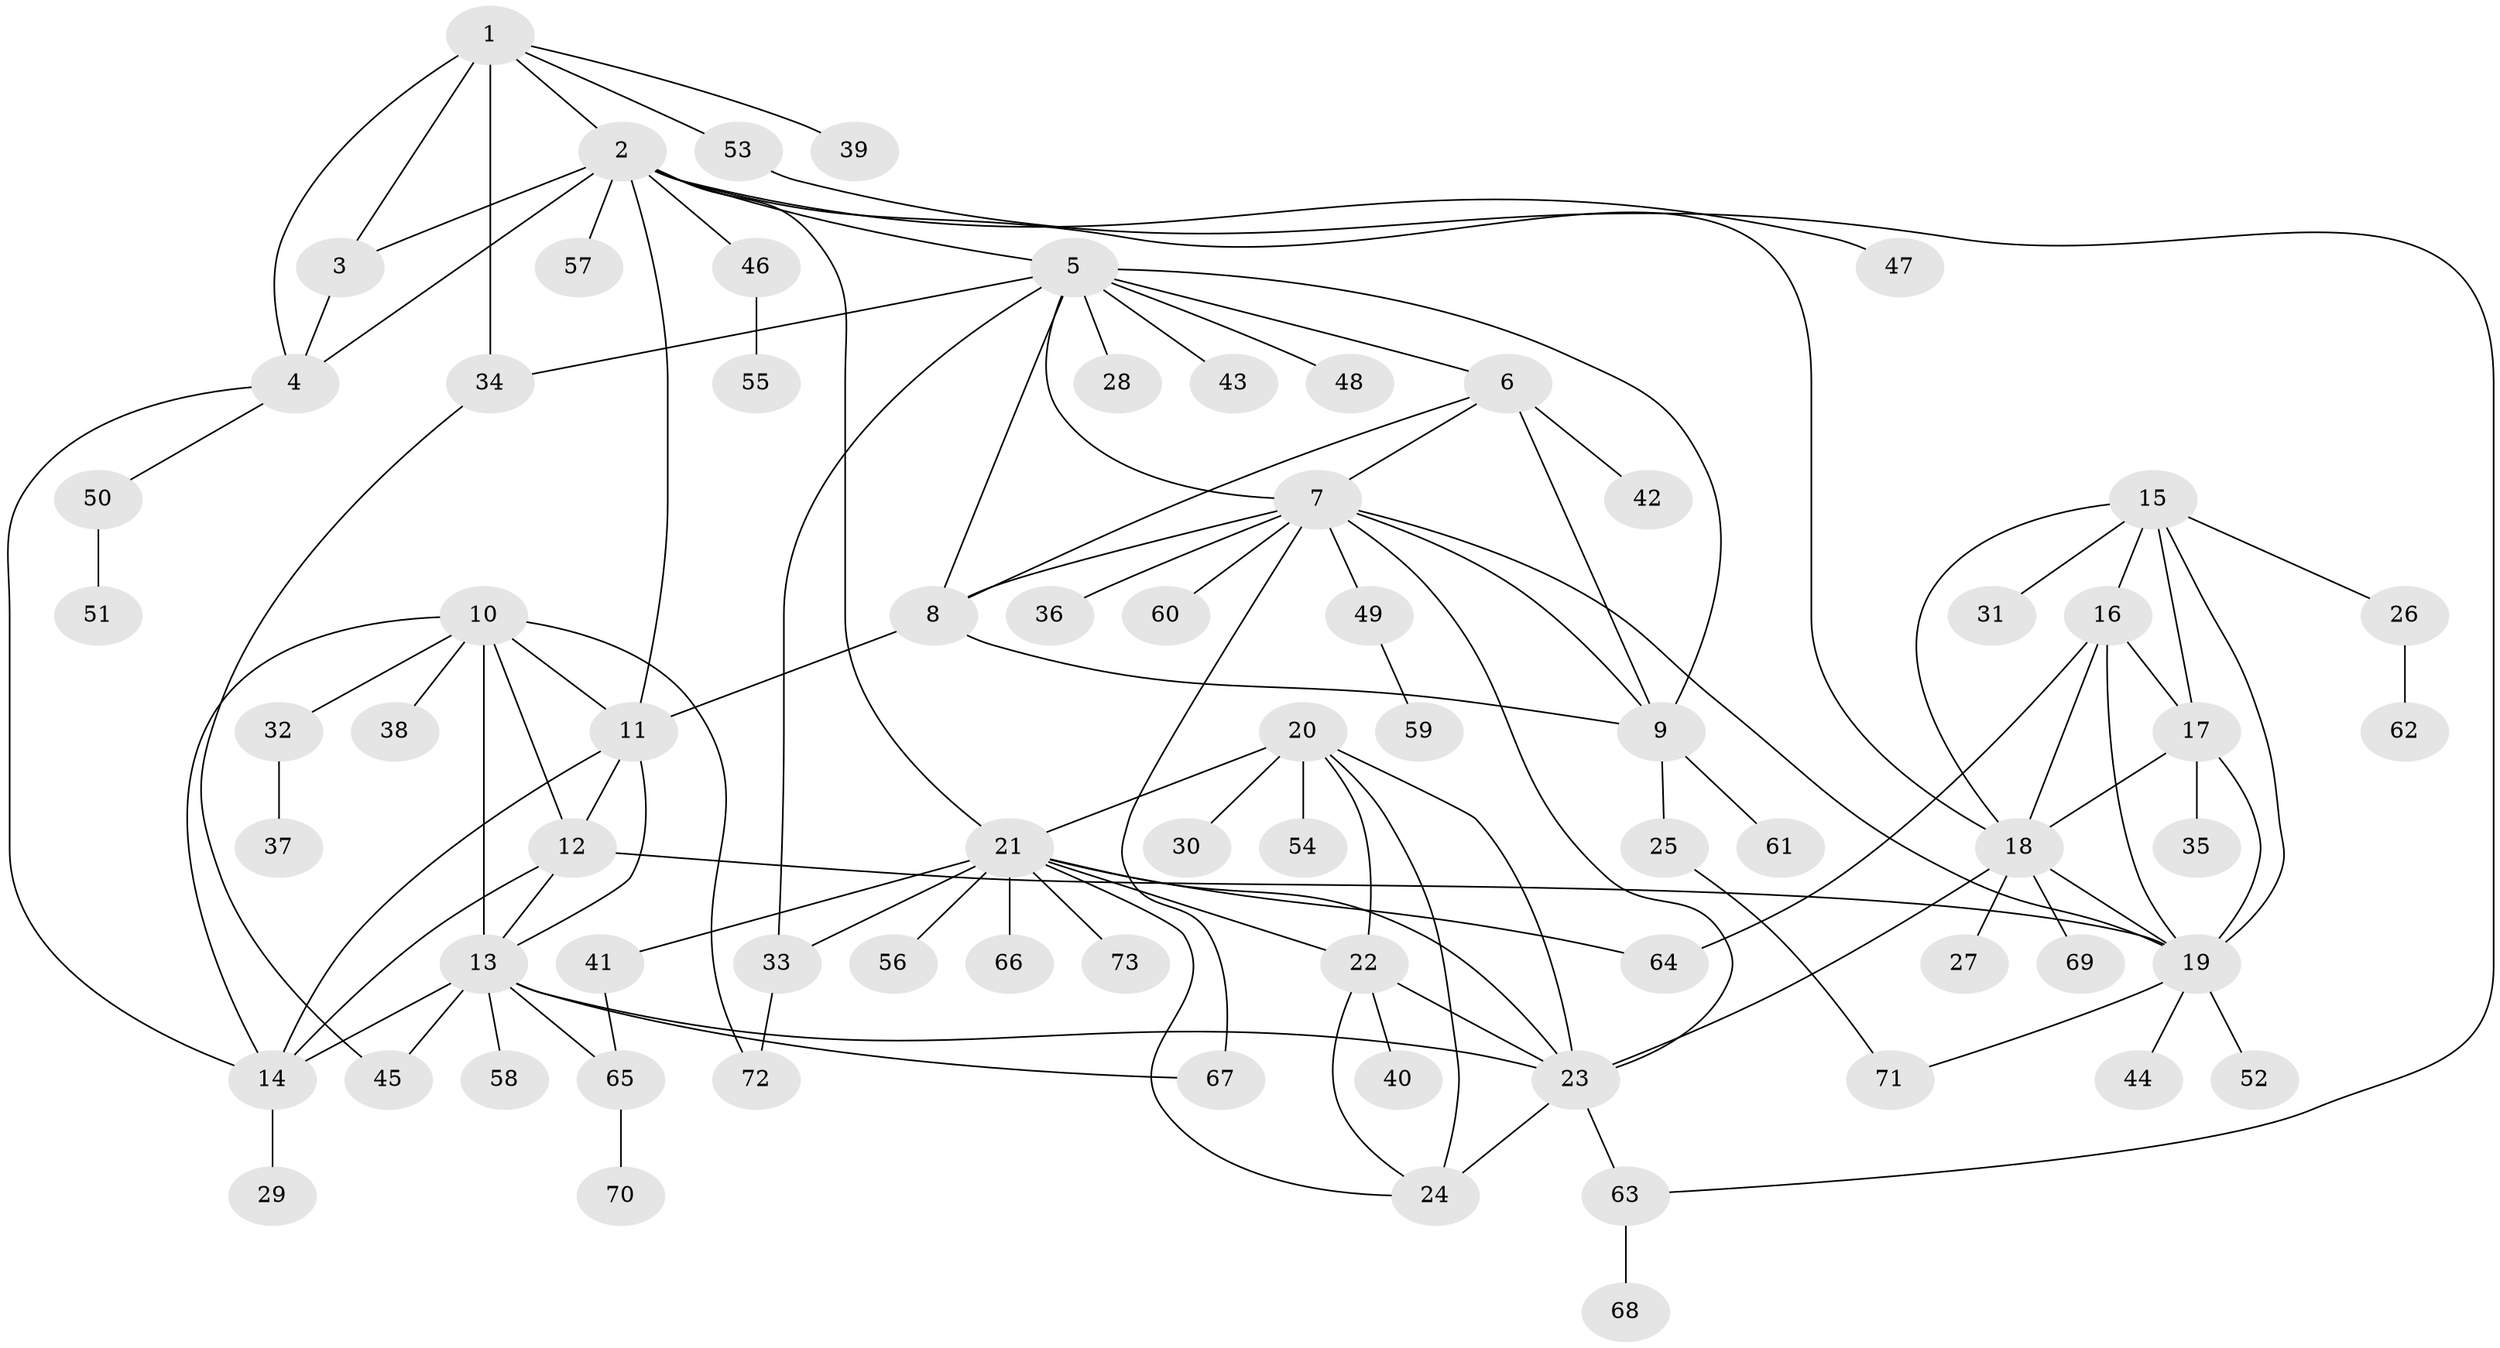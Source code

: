 // original degree distribution, {8: 0.028846153846153848, 12: 0.019230769230769232, 4: 0.038461538461538464, 7: 0.04807692307692308, 11: 0.028846153846153848, 5: 0.009615384615384616, 6: 0.038461538461538464, 10: 0.019230769230769232, 9: 0.019230769230769232, 3: 0.038461538461538464, 2: 0.14423076923076922, 1: 0.5673076923076923}
// Generated by graph-tools (version 1.1) at 2025/52/03/04/25 22:52:35]
// undirected, 73 vertices, 115 edges
graph export_dot {
  node [color=gray90,style=filled];
  1;
  2;
  3;
  4;
  5;
  6;
  7;
  8;
  9;
  10;
  11;
  12;
  13;
  14;
  15;
  16;
  17;
  18;
  19;
  20;
  21;
  22;
  23;
  24;
  25;
  26;
  27;
  28;
  29;
  30;
  31;
  32;
  33;
  34;
  35;
  36;
  37;
  38;
  39;
  40;
  41;
  42;
  43;
  44;
  45;
  46;
  47;
  48;
  49;
  50;
  51;
  52;
  53;
  54;
  55;
  56;
  57;
  58;
  59;
  60;
  61;
  62;
  63;
  64;
  65;
  66;
  67;
  68;
  69;
  70;
  71;
  72;
  73;
  1 -- 2 [weight=1.0];
  1 -- 3 [weight=2.0];
  1 -- 4 [weight=1.0];
  1 -- 34 [weight=1.0];
  1 -- 39 [weight=1.0];
  1 -- 53 [weight=1.0];
  2 -- 3 [weight=2.0];
  2 -- 4 [weight=1.0];
  2 -- 5 [weight=1.0];
  2 -- 11 [weight=1.0];
  2 -- 18 [weight=1.0];
  2 -- 21 [weight=1.0];
  2 -- 46 [weight=1.0];
  2 -- 47 [weight=1.0];
  2 -- 57 [weight=1.0];
  3 -- 4 [weight=2.0];
  4 -- 14 [weight=1.0];
  4 -- 50 [weight=1.0];
  5 -- 6 [weight=1.0];
  5 -- 7 [weight=1.0];
  5 -- 8 [weight=1.0];
  5 -- 9 [weight=1.0];
  5 -- 28 [weight=1.0];
  5 -- 33 [weight=1.0];
  5 -- 34 [weight=1.0];
  5 -- 43 [weight=1.0];
  5 -- 48 [weight=1.0];
  6 -- 7 [weight=1.0];
  6 -- 8 [weight=1.0];
  6 -- 9 [weight=1.0];
  6 -- 42 [weight=2.0];
  7 -- 8 [weight=1.0];
  7 -- 9 [weight=1.0];
  7 -- 19 [weight=1.0];
  7 -- 23 [weight=1.0];
  7 -- 36 [weight=1.0];
  7 -- 49 [weight=1.0];
  7 -- 60 [weight=1.0];
  7 -- 67 [weight=1.0];
  8 -- 9 [weight=1.0];
  8 -- 11 [weight=6.0];
  9 -- 25 [weight=1.0];
  9 -- 61 [weight=1.0];
  10 -- 11 [weight=1.0];
  10 -- 12 [weight=1.0];
  10 -- 13 [weight=1.0];
  10 -- 14 [weight=1.0];
  10 -- 32 [weight=1.0];
  10 -- 38 [weight=1.0];
  10 -- 72 [weight=1.0];
  11 -- 12 [weight=1.0];
  11 -- 13 [weight=1.0];
  11 -- 14 [weight=2.0];
  12 -- 13 [weight=1.0];
  12 -- 14 [weight=1.0];
  12 -- 19 [weight=1.0];
  13 -- 14 [weight=1.0];
  13 -- 23 [weight=1.0];
  13 -- 45 [weight=1.0];
  13 -- 58 [weight=1.0];
  13 -- 65 [weight=1.0];
  13 -- 67 [weight=1.0];
  14 -- 29 [weight=1.0];
  15 -- 16 [weight=1.0];
  15 -- 17 [weight=1.0];
  15 -- 18 [weight=1.0];
  15 -- 19 [weight=1.0];
  15 -- 26 [weight=1.0];
  15 -- 31 [weight=1.0];
  16 -- 17 [weight=1.0];
  16 -- 18 [weight=1.0];
  16 -- 19 [weight=1.0];
  16 -- 64 [weight=1.0];
  17 -- 18 [weight=1.0];
  17 -- 19 [weight=1.0];
  17 -- 35 [weight=1.0];
  18 -- 19 [weight=1.0];
  18 -- 23 [weight=1.0];
  18 -- 27 [weight=1.0];
  18 -- 69 [weight=1.0];
  19 -- 44 [weight=1.0];
  19 -- 52 [weight=1.0];
  19 -- 71 [weight=1.0];
  20 -- 21 [weight=1.0];
  20 -- 22 [weight=1.0];
  20 -- 23 [weight=1.0];
  20 -- 24 [weight=1.0];
  20 -- 30 [weight=1.0];
  20 -- 54 [weight=1.0];
  21 -- 22 [weight=1.0];
  21 -- 23 [weight=1.0];
  21 -- 24 [weight=1.0];
  21 -- 33 [weight=1.0];
  21 -- 41 [weight=1.0];
  21 -- 56 [weight=1.0];
  21 -- 64 [weight=1.0];
  21 -- 66 [weight=1.0];
  21 -- 73 [weight=1.0];
  22 -- 23 [weight=1.0];
  22 -- 24 [weight=1.0];
  22 -- 40 [weight=1.0];
  23 -- 24 [weight=1.0];
  23 -- 63 [weight=1.0];
  25 -- 71 [weight=1.0];
  26 -- 62 [weight=1.0];
  32 -- 37 [weight=1.0];
  33 -- 72 [weight=1.0];
  34 -- 45 [weight=1.0];
  41 -- 65 [weight=1.0];
  46 -- 55 [weight=1.0];
  49 -- 59 [weight=1.0];
  50 -- 51 [weight=1.0];
  53 -- 63 [weight=1.0];
  63 -- 68 [weight=1.0];
  65 -- 70 [weight=1.0];
}
